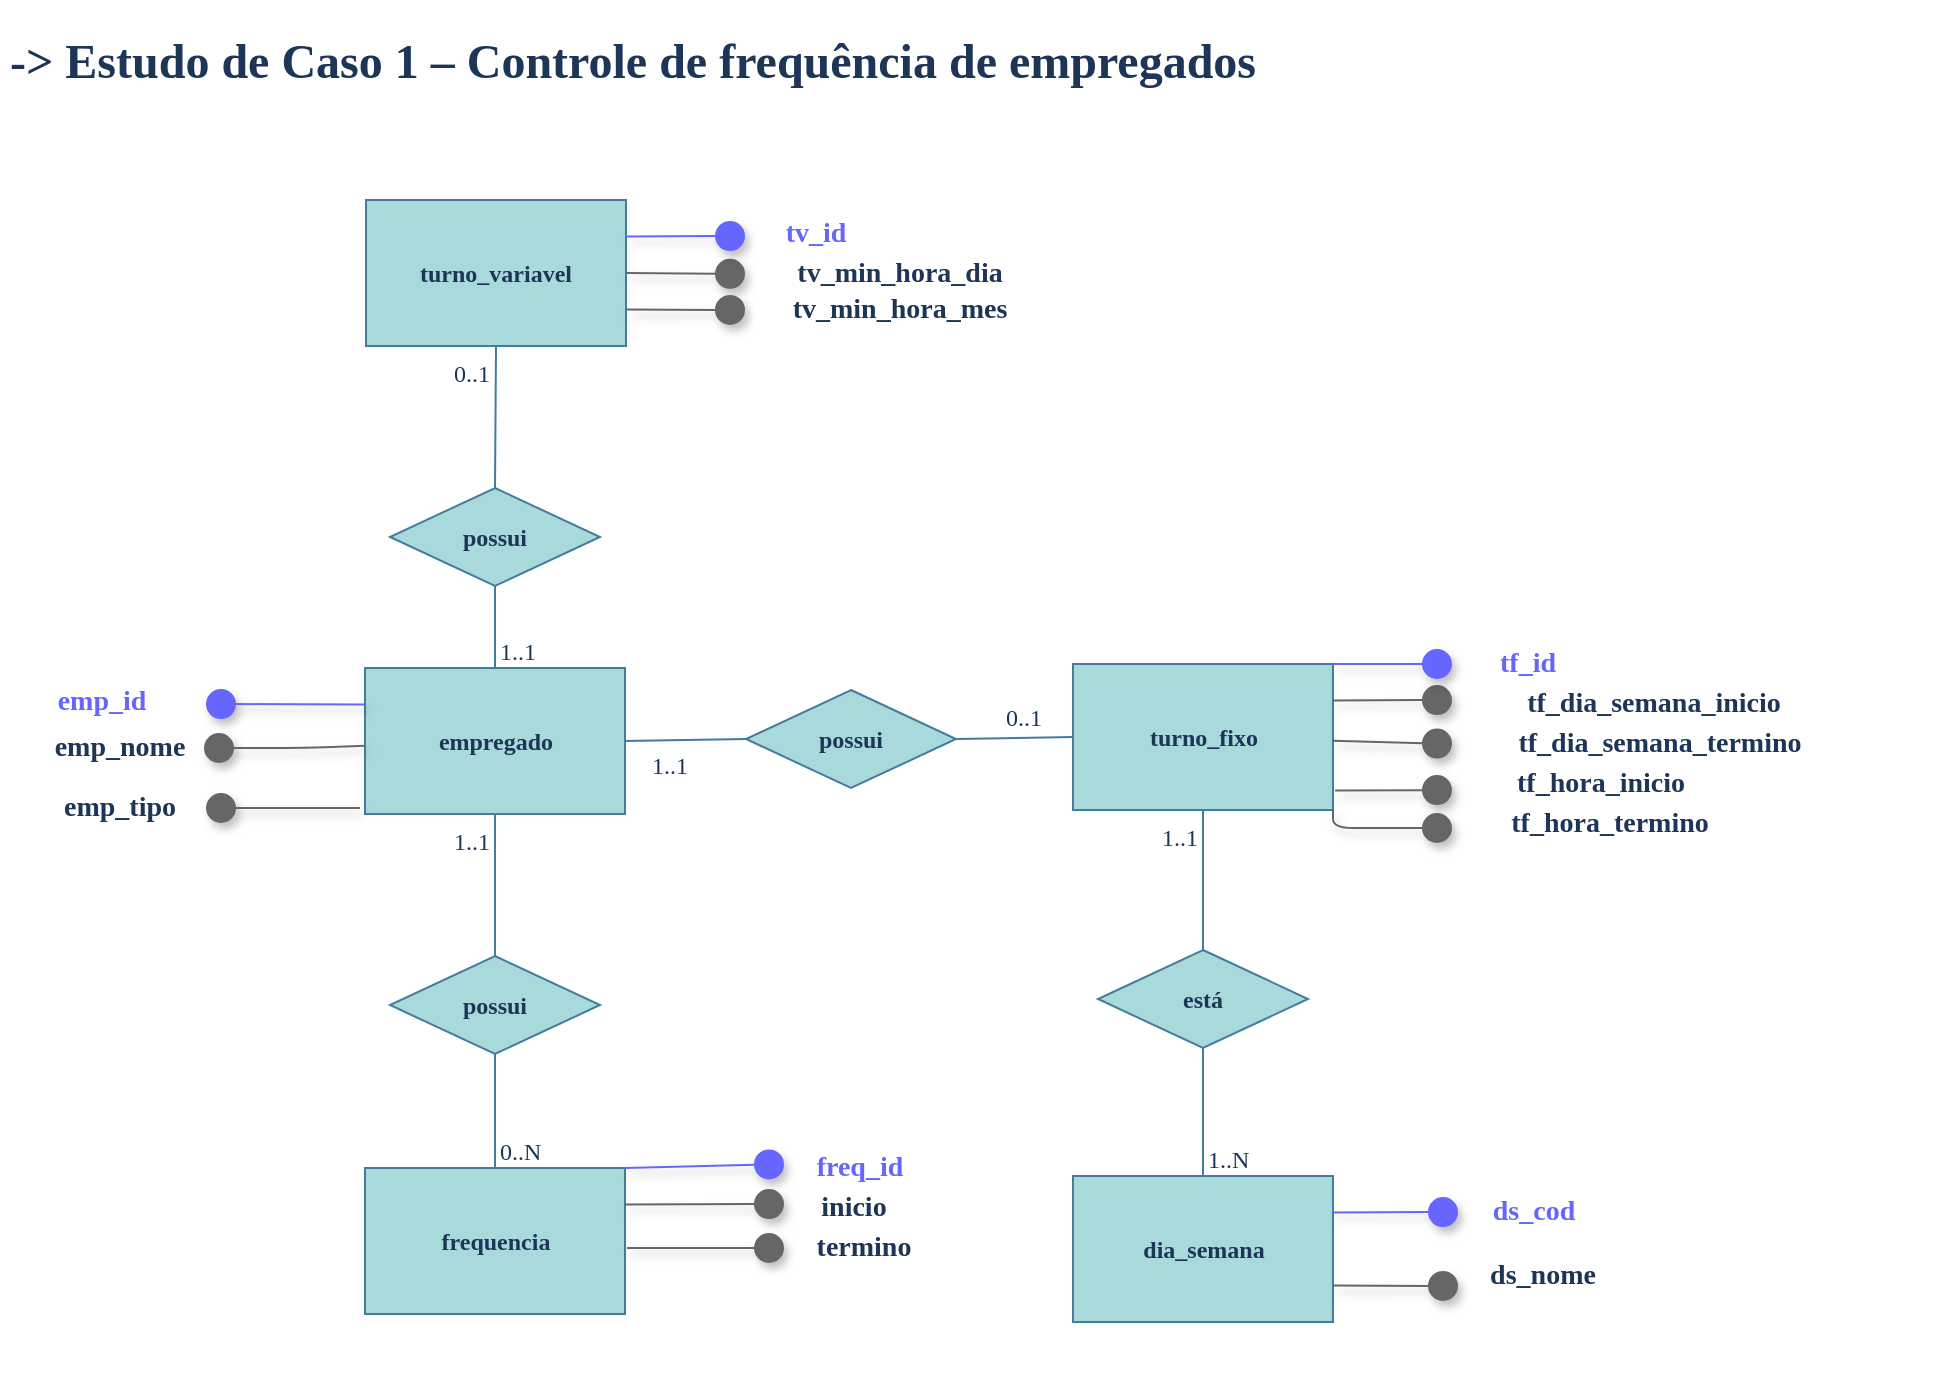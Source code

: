 <mxfile version="15.0.4" type="github">
  <diagram id="SBywb5qAFIm-N2BmSb-t" name="Page-1">
    <mxGraphModel dx="1240" dy="726" grid="1" gridSize="10" guides="1" tooltips="1" connect="1" arrows="1" fold="1" page="1" pageScale="1" pageWidth="1169" pageHeight="827" math="0" shadow="0">
      <root>
        <mxCell id="0" />
        <mxCell id="1" parent="0" />
        <mxCell id="PGYarI9PZY8ki1wjII5C-65" value="&lt;h2&gt;&lt;font style=&quot;font-size: 24px&quot;&gt;-&amp;gt; Estudo de Caso 1 – Controle de frequência de empregados&lt;/font&gt;&lt;/h2&gt;" style="text;html=1;strokeColor=none;fillColor=none;spacing=5;spacingTop=-20;whiteSpace=wrap;overflow=hidden;rounded=0;sketch=0;fontFamily=fira code;fontSource=https%3A%2F%2Ffonts.googleapis.com%2Fcss%3Ffamily%3Dfira%2Bcode;fontSize=14;fontColor=#1D3557;align=left;" parent="1" vertex="1">
          <mxGeometry x="90" y="40" width="970.38" height="100" as="geometry" />
        </mxCell>
        <mxCell id="PGYarI9PZY8ki1wjII5C-11" value="empregado" style="rounded=0;whiteSpace=wrap;html=1;sketch=0;fontColor=#1D3557;strokeColor=#457B9D;fillColor=#A8DADC;fontStyle=1;fontFamily=fira code;fontSource=https%3A%2F%2Ffonts.googleapis.com%2Fcss%3Ffamily%3Dfira%2Bcode;" parent="1" vertex="1">
          <mxGeometry x="272.5" y="364" width="130" height="73" as="geometry" />
        </mxCell>
        <mxCell id="PGYarI9PZY8ki1wjII5C-30" value="" style="group" parent="1" vertex="1" connectable="0">
          <mxGeometry x="272.5" y="604" width="267" height="122" as="geometry" />
        </mxCell>
        <mxCell id="PGYarI9PZY8ki1wjII5C-31" value="&lt;div&gt;frequencia&lt;/div&gt;" style="rounded=0;whiteSpace=wrap;html=1;sketch=0;fontColor=#1D3557;strokeColor=#457B9D;fillColor=#A8DADC;fontStyle=1;fontFamily=fira code;fontSource=https%3A%2F%2Ffonts.googleapis.com%2Fcss%3Ffamily%3Dfira%2Bcode;" parent="PGYarI9PZY8ki1wjII5C-30" vertex="1">
          <mxGeometry y="10" width="130" height="73" as="geometry" />
        </mxCell>
        <mxCell id="PGYarI9PZY8ki1wjII5C-32" value="" style="group" parent="PGYarI9PZY8ki1wjII5C-30" vertex="1" connectable="0">
          <mxGeometry x="207" y="20" width="57" height="20" as="geometry" />
        </mxCell>
        <mxCell id="PGYarI9PZY8ki1wjII5C-33" value="" style="endArrow=circle;html=1;rounded=1;align=center;verticalAlign=top;endFill=1;labelBackgroundColor=none;endSize=6;startArrow=none;startFill=0;fontColor=#1D3557;strokeColor=#666666;fillColor=#f5f5f5;strokeWidth=1;startSize=7;shadow=1;exitX=1;exitY=0.25;exitDx=0;exitDy=0;fontFamily=fira code;fontSource=https%3A%2F%2Ffonts.googleapis.com%2Fcss%3Ffamily%3Dfira%2Bcode;" parent="PGYarI9PZY8ki1wjII5C-32" source="PGYarI9PZY8ki1wjII5C-31" edge="1">
          <mxGeometry relative="1" as="geometry">
            <mxPoint x="-80" y="11" as="sourcePoint" />
            <mxPoint x="3" y="8" as="targetPoint" />
            <Array as="points" />
          </mxGeometry>
        </mxCell>
        <mxCell id="PGYarI9PZY8ki1wjII5C-34" value="&lt;div style=&quot;font-size: 14px&quot;&gt;inicio&lt;/div&gt;" style="text;html=1;strokeColor=none;fillColor=none;align=center;verticalAlign=middle;whiteSpace=wrap;rounded=0;sketch=0;fontColor=#1D3557;fontStyle=1;fontSize=14;fontFamily=fira code;fontSource=https%3A%2F%2Ffonts.googleapis.com%2Fcss%3Ffamily%3Dfira%2Bcode;" parent="PGYarI9PZY8ki1wjII5C-32" vertex="1">
          <mxGeometry x="17" width="40" height="20" as="geometry" />
        </mxCell>
        <mxCell id="PGYarI9PZY8ki1wjII5C-35" value="" style="group" parent="PGYarI9PZY8ki1wjII5C-30" vertex="1" connectable="0">
          <mxGeometry x="200" y="40" width="67" height="20" as="geometry" />
        </mxCell>
        <mxCell id="PGYarI9PZY8ki1wjII5C-36" value="" style="endArrow=circle;html=1;rounded=1;align=center;verticalAlign=top;endFill=1;labelBackgroundColor=none;endSize=6;startArrow=none;startFill=0;fontColor=#1D3557;strokeColor=#666666;fillColor=#f5f5f5;strokeWidth=1;startSize=7;shadow=1;sketch=0;fontFamily=fira code;fontSource=https%3A%2F%2Ffonts.googleapis.com%2Fcss%3Ffamily%3Dfira%2Bcode;" parent="PGYarI9PZY8ki1wjII5C-35" edge="1">
          <mxGeometry relative="1" as="geometry">
            <mxPoint x="-69" y="10" as="sourcePoint" />
            <mxPoint x="10" y="10" as="targetPoint" />
            <Array as="points">
              <mxPoint y="10" />
            </Array>
          </mxGeometry>
        </mxCell>
        <mxCell id="PGYarI9PZY8ki1wjII5C-37" value="termino" style="text;html=1;strokeColor=none;fillColor=none;align=center;verticalAlign=middle;whiteSpace=wrap;rounded=0;sketch=0;fontColor=#1D3557;fontStyle=1;fontSize=14;fontFamily=fira code;fontSource=https%3A%2F%2Ffonts.googleapis.com%2Fcss%3Ffamily%3Dfira%2Bcode;" parent="PGYarI9PZY8ki1wjII5C-35" vertex="1">
          <mxGeometry x="29" width="40" height="20" as="geometry" />
        </mxCell>
        <mxCell id="PGYarI9PZY8ki1wjII5C-45" value="" style="group;fontColor=#6666FF;" parent="PGYarI9PZY8ki1wjII5C-30" vertex="1" connectable="0">
          <mxGeometry x="210" width="57" height="20" as="geometry" />
        </mxCell>
        <mxCell id="PGYarI9PZY8ki1wjII5C-47" value="&lt;div style=&quot;font-size: 14px&quot;&gt;&lt;font color=&quot;#6666FF&quot;&gt;freq_id&lt;/font&gt;&lt;/div&gt;" style="text;html=1;strokeColor=none;fillColor=none;align=center;verticalAlign=middle;whiteSpace=wrap;rounded=0;sketch=0;fontColor=#1D3557;fontStyle=1;fontSize=14;fontFamily=fira code;fontSource=https%3A%2F%2Ffonts.googleapis.com%2Fcss%3Ffamily%3Dfira%2Bcode;" parent="PGYarI9PZY8ki1wjII5C-45" vertex="1">
          <mxGeometry x="17" width="40" height="20" as="geometry" />
        </mxCell>
        <mxCell id="PGYarI9PZY8ki1wjII5C-48" value="&lt;font style=&quot;font-size: 12px&quot;&gt;&lt;b&gt;possui&lt;/b&gt;&lt;/font&gt;" style="rhombus;whiteSpace=wrap;html=1;fillColor=#A8DADC;strokeColor=#457B9D;fontColor=#1D3557;fontFamily=fira code;fontSource=https%3A%2F%2Ffonts.googleapis.com%2Fcss%3Ffamily%3Dfira%2Bcode;" parent="1" vertex="1">
          <mxGeometry x="285" y="508" width="105" height="49" as="geometry" />
        </mxCell>
        <mxCell id="PGYarI9PZY8ki1wjII5C-49" value="" style="endArrow=none;html=1;align=center;verticalAlign=top;endFill=0;labelBackgroundColor=none;strokeColor=#457B9D;fontColor=#1D3557;fontFamily=fira code;fontSource=https%3A%2F%2Ffonts.googleapis.com%2Fcss%3Ffamily%3Dfira%2Bcode;exitX=0.5;exitY=0;exitDx=0;exitDy=0;entryX=0.5;entryY=1;entryDx=0;entryDy=0;" parent="1" source="PGYarI9PZY8ki1wjII5C-48" target="PGYarI9PZY8ki1wjII5C-11" edge="1">
          <mxGeometry relative="1" as="geometry">
            <mxPoint x="382.5" y="493" as="sourcePoint" />
            <mxPoint x="512.5" y="502" as="targetPoint" />
          </mxGeometry>
        </mxCell>
        <mxCell id="PGYarI9PZY8ki1wjII5C-50" value="" style="resizable=0;html=1;align=left;verticalAlign=bottom;labelBackgroundColor=none;fillColor=#A8DADC;strokeColor=#457B9D;fontColor=#1D3557;fontFamily=fira code;fontSource=https%3A%2F%2Ffonts.googleapis.com%2Fcss%3Ffamily%3Dfira%2Bcode;" parent="PGYarI9PZY8ki1wjII5C-49" connectable="0" vertex="1">
          <mxGeometry x="-1" relative="1" as="geometry" />
        </mxCell>
        <mxCell id="PGYarI9PZY8ki1wjII5C-51" value="" style="resizable=0;html=1;align=right;verticalAlign=bottom;labelBackgroundColor=none;fillColor=#A8DADC;strokeColor=#457B9D;fontColor=#1D3557;fontFamily=fira code;fontSource=https%3A%2F%2Ffonts.googleapis.com%2Fcss%3Ffamily%3Dfira%2Bcode;" parent="PGYarI9PZY8ki1wjII5C-49" connectable="0" vertex="1">
          <mxGeometry x="1" relative="1" as="geometry" />
        </mxCell>
        <mxCell id="PGYarI9PZY8ki1wjII5C-52" value="1..1" style="resizable=0;html=1;align=right;verticalAlign=top;labelBackgroundColor=none;fillColor=#A8DADC;strokeColor=#457B9D;fontColor=#1D3557;fontFamily=fira code;fontSource=https%3A%2F%2Ffonts.googleapis.com%2Fcss%3Ffamily%3Dfira%2Bcode;" parent="PGYarI9PZY8ki1wjII5C-49" connectable="0" vertex="1">
          <mxGeometry x="1" relative="1" as="geometry">
            <mxPoint x="-2" as="offset" />
          </mxGeometry>
        </mxCell>
        <mxCell id="PGYarI9PZY8ki1wjII5C-53" value="" style="endArrow=none;html=1;align=center;verticalAlign=top;endFill=0;labelBackgroundColor=none;strokeColor=#457B9D;fontColor=#1D3557;fontFamily=fira code;fontSource=https%3A%2F%2Ffonts.googleapis.com%2Fcss%3Ffamily%3Dfira%2Bcode;entryX=0.5;entryY=1;entryDx=0;entryDy=0;exitX=0.5;exitY=0;exitDx=0;exitDy=0;" parent="1" source="PGYarI9PZY8ki1wjII5C-31" target="PGYarI9PZY8ki1wjII5C-48" edge="1">
          <mxGeometry relative="1" as="geometry">
            <mxPoint x="125" y="594" as="sourcePoint" />
            <mxPoint x="285" y="594" as="targetPoint" />
          </mxGeometry>
        </mxCell>
        <mxCell id="PGYarI9PZY8ki1wjII5C-54" value="&lt;div&gt;0..N&lt;/div&gt;" style="resizable=0;html=1;align=left;verticalAlign=bottom;labelBackgroundColor=none;fillColor=#A8DADC;strokeColor=#457B9D;fontColor=#1D3557;fontFamily=fira code;fontSource=https%3A%2F%2Ffonts.googleapis.com%2Fcss%3Ffamily%3Dfira%2Bcode;" parent="PGYarI9PZY8ki1wjII5C-53" connectable="0" vertex="1">
          <mxGeometry x="-1" relative="1" as="geometry" />
        </mxCell>
        <mxCell id="PGYarI9PZY8ki1wjII5C-55" value="" style="resizable=0;html=1;align=right;verticalAlign=bottom;labelBackgroundColor=none;fillColor=#A8DADC;strokeColor=#457B9D;fontColor=#1D3557;fontFamily=fira code;fontSource=https%3A%2F%2Ffonts.googleapis.com%2Fcss%3Ffamily%3Dfira%2Bcode;" parent="PGYarI9PZY8ki1wjII5C-53" connectable="0" vertex="1">
          <mxGeometry x="1" relative="1" as="geometry" />
        </mxCell>
        <mxCell id="PGYarI9PZY8ki1wjII5C-64" value="" style="endArrow=circle;html=1;rounded=1;align=center;verticalAlign=top;endFill=1;labelBackgroundColor=none;endSize=6;startArrow=none;startFill=0;fontColor=#1D3557;strokeColor=#666666;fillColor=#f5f5f5;strokeWidth=1;startSize=7;shadow=1;fontFamily=fira code;fontSource=https%3A%2F%2Ffonts.googleapis.com%2Fcss%3Ffamily%3Dfira%2Bcode;" parent="1" edge="1">
          <mxGeometry relative="1" as="geometry">
            <mxPoint x="270" y="434" as="sourcePoint" />
            <mxPoint x="192.5" y="434" as="targetPoint" />
            <Array as="points" />
          </mxGeometry>
        </mxCell>
        <mxCell id="PGYarI9PZY8ki1wjII5C-67" value="dia_semana" style="rounded=0;whiteSpace=wrap;html=1;sketch=0;fontColor=#1D3557;strokeColor=#457B9D;fillColor=#A8DADC;fontStyle=1;fontFamily=fira code;fontSource=https%3A%2F%2Ffonts.googleapis.com%2Fcss%3Ffamily%3Dfira%2Bcode;" parent="1" vertex="1">
          <mxGeometry x="626.5" y="618" width="130" height="73" as="geometry" />
        </mxCell>
        <mxCell id="PGYarI9PZY8ki1wjII5C-70" value="" style="group" parent="1" vertex="1" connectable="0">
          <mxGeometry x="632.5" y="399" width="300" height="122" as="geometry" />
        </mxCell>
        <mxCell id="PGYarI9PZY8ki1wjII5C-71" value="&lt;div&gt;turno_fixo&lt;/div&gt;" style="rounded=0;whiteSpace=wrap;html=1;sketch=0;fontColor=#1D3557;strokeColor=#457B9D;fillColor=#A8DADC;fontStyle=1;fontFamily=fira code;fontSource=https%3A%2F%2Ffonts.googleapis.com%2Fcss%3Ffamily%3Dfira%2Bcode;" parent="PGYarI9PZY8ki1wjII5C-70" vertex="1">
          <mxGeometry x="-6" y="-37" width="130" height="73" as="geometry" />
        </mxCell>
        <mxCell id="PGYarI9PZY8ki1wjII5C-72" value="" style="group" parent="PGYarI9PZY8ki1wjII5C-70" vertex="1" connectable="0">
          <mxGeometry x="184" y="-27" width="57" height="20" as="geometry" />
        </mxCell>
        <mxCell id="PGYarI9PZY8ki1wjII5C-73" value="" style="endArrow=circle;html=1;rounded=1;align=center;verticalAlign=top;endFill=1;labelBackgroundColor=none;endSize=6;startArrow=none;startFill=0;fontColor=#1D3557;strokeColor=#666666;fillColor=#f5f5f5;strokeWidth=1;startSize=7;shadow=1;exitX=1;exitY=0.25;exitDx=0;exitDy=0;fontFamily=fira code;fontSource=https%3A%2F%2Ffonts.googleapis.com%2Fcss%3Ffamily%3Dfira%2Bcode;" parent="PGYarI9PZY8ki1wjII5C-72" source="PGYarI9PZY8ki1wjII5C-71" edge="1">
          <mxGeometry relative="1" as="geometry">
            <mxPoint x="-80" y="11" as="sourcePoint" />
            <mxPoint y="8" as="targetPoint" />
            <Array as="points" />
          </mxGeometry>
        </mxCell>
        <mxCell id="PGYarI9PZY8ki1wjII5C-75" value="" style="group" parent="PGYarI9PZY8ki1wjII5C-70" vertex="1" connectable="0">
          <mxGeometry x="172" y="-7" width="67" height="20" as="geometry" />
        </mxCell>
        <mxCell id="PGYarI9PZY8ki1wjII5C-76" value="" style="endArrow=circle;html=1;rounded=1;align=center;verticalAlign=top;endFill=1;labelBackgroundColor=none;endSize=6;startArrow=none;startFill=0;fontColor=#1D3557;strokeColor=#666666;fillColor=#f5f5f5;strokeWidth=1;startSize=7;shadow=1;sketch=0;fontFamily=fira code;fontSource=https%3A%2F%2Ffonts.googleapis.com%2Fcss%3Ffamily%3Dfira%2Bcode;" parent="PGYarI9PZY8ki1wjII5C-75" source="PGYarI9PZY8ki1wjII5C-71" edge="1">
          <mxGeometry relative="1" as="geometry">
            <mxPoint x="-69" y="10" as="sourcePoint" />
            <mxPoint x="12" y="10" as="targetPoint" />
            <Array as="points" />
          </mxGeometry>
        </mxCell>
        <mxCell id="PGYarI9PZY8ki1wjII5C-78" value="" style="group" parent="PGYarI9PZY8ki1wjII5C-70" vertex="1" connectable="0">
          <mxGeometry x="154" y="22" width="120" height="31" as="geometry" />
        </mxCell>
        <mxCell id="PGYarI9PZY8ki1wjII5C-79" value="" style="endArrow=circle;html=1;rounded=1;align=center;verticalAlign=top;endFill=1;labelBackgroundColor=none;endSize=6;startArrow=none;startFill=0;fontColor=#1D3557;strokeColor=#666666;fillColor=#f5f5f5;strokeWidth=1;startSize=7;shadow=1;exitX=1.008;exitY=0.867;exitDx=0;exitDy=0;exitPerimeter=0;fontFamily=fira code;fontSource=https%3A%2F%2Ffonts.googleapis.com%2Fcss%3Ffamily%3Dfira%2Bcode;" parent="PGYarI9PZY8ki1wjII5C-78" source="PGYarI9PZY8ki1wjII5C-71" edge="1">
          <mxGeometry relative="1" as="geometry">
            <mxPoint x="-35.876" y="5.02" as="sourcePoint" />
            <mxPoint x="30" y="4" as="targetPoint" />
            <Array as="points" />
          </mxGeometry>
        </mxCell>
        <mxCell id="PGYarI9PZY8ki1wjII5C-80" value="tf_hora_inicio" style="text;html=1;strokeColor=none;fillColor=none;align=center;verticalAlign=middle;whiteSpace=wrap;rounded=0;sketch=0;fontColor=#1D3557;fontStyle=1;fontSize=14;fontFamily=fira code;fontSource=https%3A%2F%2Ffonts.googleapis.com%2Fcss%3Ffamily%3Dfira%2Bcode;" parent="PGYarI9PZY8ki1wjII5C-78" vertex="1">
          <mxGeometry x="88" y="-9" width="31" height="20" as="geometry" />
        </mxCell>
        <mxCell id="PGYarI9PZY8ki1wjII5C-84" value="tf_hora_termino" style="text;html=1;strokeColor=none;fillColor=none;align=center;verticalAlign=middle;whiteSpace=wrap;rounded=0;sketch=0;fontColor=#1D3557;fontStyle=1;fontSize=14;fontFamily=fira code;fontSource=https%3A%2F%2Ffonts.googleapis.com%2Fcss%3Ffamily%3Dfira%2Bcode;" parent="PGYarI9PZY8ki1wjII5C-78" vertex="1">
          <mxGeometry x="88" y="11" width="40" height="20" as="geometry" />
        </mxCell>
        <mxCell id="PGYarI9PZY8ki1wjII5C-81" value="" style="group" parent="PGYarI9PZY8ki1wjII5C-70" vertex="1" connectable="0">
          <mxGeometry x="140" y="92" width="127" height="30" as="geometry" />
        </mxCell>
        <mxCell id="PGYarI9PZY8ki1wjII5C-82" value="" style="endArrow=circle;html=1;rounded=1;align=center;verticalAlign=top;endFill=1;labelBackgroundColor=none;endSize=6;startArrow=none;startFill=0;fontColor=#1D3557;strokeColor=#666666;fillColor=#f5f5f5;strokeWidth=1;startSize=7;shadow=1;exitX=1;exitY=1;exitDx=0;exitDy=0;fontFamily=fira code;fontSource=https%3A%2F%2Ffonts.googleapis.com%2Fcss%3Ffamily%3Dfira%2Bcode;" parent="PGYarI9PZY8ki1wjII5C-81" source="PGYarI9PZY8ki1wjII5C-71" edge="1">
          <mxGeometry relative="1" as="geometry">
            <mxPoint x="-76" y="-42.5" as="sourcePoint" />
            <mxPoint x="44" y="-47" as="targetPoint" />
            <Array as="points">
              <mxPoint x="-16" y="-47" />
            </Array>
          </mxGeometry>
        </mxCell>
        <mxCell id="PGYarI9PZY8ki1wjII5C-85" value="" style="group" parent="PGYarI9PZY8ki1wjII5C-70" vertex="1" connectable="0">
          <mxGeometry x="184" y="-47" width="57" height="20" as="geometry" />
        </mxCell>
        <mxCell id="PGYarI9PZY8ki1wjII5C-86" value="" style="endArrow=circle;html=1;rounded=1;align=center;verticalAlign=top;endFill=1;labelBackgroundColor=none;endSize=6;startArrow=none;startFill=0;fontColor=#1D3557;fillColor=#f5f5f5;strokeWidth=1;startSize=7;shadow=1;exitX=1;exitY=0;exitDx=0;exitDy=0;fontFamily=fira code;fontSource=https%3A%2F%2Ffonts.googleapis.com%2Fcss%3Ffamily%3Dfira%2Bcode;strokeColor=#6666FF;" parent="PGYarI9PZY8ki1wjII5C-85" source="PGYarI9PZY8ki1wjII5C-71" edge="1">
          <mxGeometry relative="1" as="geometry">
            <mxPoint x="-110" y="113" as="sourcePoint" />
            <mxPoint y="10" as="targetPoint" />
            <Array as="points" />
          </mxGeometry>
        </mxCell>
        <mxCell id="PGYarI9PZY8ki1wjII5C-87" value="&lt;div&gt;&lt;font color=&quot;#6666FF&quot;&gt;tf_id&lt;/font&gt;&lt;/div&gt;" style="text;html=1;strokeColor=none;fillColor=none;align=center;verticalAlign=middle;whiteSpace=wrap;rounded=0;sketch=0;fontColor=#1D3557;fontStyle=1;fontSize=14;fontFamily=fira code;fontSource=https%3A%2F%2Ffonts.googleapis.com%2Fcss%3Ffamily%3Dfira%2Bcode;" parent="PGYarI9PZY8ki1wjII5C-85" vertex="1">
          <mxGeometry x="17" width="40" height="20" as="geometry" />
        </mxCell>
        <mxCell id="PGYarI9PZY8ki1wjII5C-74" value="tf_dia_semana_inicio" style="text;html=1;strokeColor=none;fillColor=none;align=center;verticalAlign=middle;whiteSpace=wrap;rounded=0;sketch=0;fontColor=#1D3557;fontStyle=1;fontSize=14;fontFamily=fira code;fontSource=https%3A%2F%2Ffonts.googleapis.com%2Fcss%3Ffamily%3Dfira%2Bcode;" parent="1" vertex="1">
          <mxGeometry x="896.5" y="372" width="40" height="20" as="geometry" />
        </mxCell>
        <mxCell id="PGYarI9PZY8ki1wjII5C-77" value="&lt;div style=&quot;font-size: 14px&quot;&gt;tf_dia_semana_termino&lt;/div&gt;" style="text;html=1;strokeColor=none;fillColor=none;align=center;verticalAlign=middle;whiteSpace=wrap;rounded=0;sketch=0;fontColor=#1D3557;fontStyle=1;fontSize=14;fontFamily=fira code;fontSource=https%3A%2F%2Ffonts.googleapis.com%2Fcss%3Ffamily%3Dfira%2Bcode;" parent="1" vertex="1">
          <mxGeometry x="899.5" y="392" width="40" height="20" as="geometry" />
        </mxCell>
        <mxCell id="PGYarI9PZY8ki1wjII5C-95" value="" style="group" parent="1" vertex="1" connectable="0">
          <mxGeometry x="273" y="110" width="307" height="122" as="geometry" />
        </mxCell>
        <mxCell id="PGYarI9PZY8ki1wjII5C-96" value="turno_variavel" style="rounded=0;whiteSpace=wrap;html=1;sketch=0;fontColor=#1D3557;strokeColor=#457B9D;fillColor=#A8DADC;fontStyle=1;fontFamily=fira code;fontSource=https%3A%2F%2Ffonts.googleapis.com%2Fcss%3Ffamily%3Dfira%2Bcode;" parent="PGYarI9PZY8ki1wjII5C-95" vertex="1">
          <mxGeometry y="20" width="130" height="73" as="geometry" />
        </mxCell>
        <mxCell id="PGYarI9PZY8ki1wjII5C-97" value="" style="group;fontColor=#6666FF;" parent="PGYarI9PZY8ki1wjII5C-95" vertex="1" connectable="0">
          <mxGeometry x="190" y="30" width="57" height="20" as="geometry" />
        </mxCell>
        <mxCell id="PGYarI9PZY8ki1wjII5C-98" value="" style="endArrow=circle;html=1;rounded=1;align=center;verticalAlign=top;endFill=1;labelBackgroundColor=none;endSize=6;startArrow=none;startFill=0;fontColor=#1D3557;strokeColor=#666666;fillColor=#f5f5f5;strokeWidth=1;startSize=7;shadow=1;exitX=1;exitY=0.5;exitDx=0;exitDy=0;fontFamily=fira code;fontSource=https%3A%2F%2Ffonts.googleapis.com%2Fcss%3Ffamily%3Dfira%2Bcode;" parent="PGYarI9PZY8ki1wjII5C-97" source="PGYarI9PZY8ki1wjII5C-96" edge="1">
          <mxGeometry relative="1" as="geometry">
            <mxPoint x="-80" y="11" as="sourcePoint" />
            <mxPoint y="27" as="targetPoint" />
            <Array as="points" />
          </mxGeometry>
        </mxCell>
        <mxCell id="PGYarI9PZY8ki1wjII5C-109" value="&lt;div&gt;tv_id&lt;/div&gt;" style="text;html=1;strokeColor=none;fillColor=none;align=center;verticalAlign=middle;whiteSpace=wrap;rounded=0;sketch=0;fontStyle=1;fontSize=14;fontFamily=fira code;fontSource=https%3A%2F%2Ffonts.googleapis.com%2Fcss%3Ffamily%3Dfira%2Bcode;fontColor=#6666FF;" parent="PGYarI9PZY8ki1wjII5C-97" vertex="1">
          <mxGeometry x="15" y="-3.5" width="40" height="20" as="geometry" />
        </mxCell>
        <mxCell id="PGYarI9PZY8ki1wjII5C-99" value="" style="group" parent="PGYarI9PZY8ki1wjII5C-95" vertex="1" connectable="0">
          <mxGeometry x="178" y="50" width="67" height="20" as="geometry" />
        </mxCell>
        <mxCell id="PGYarI9PZY8ki1wjII5C-100" value="" style="endArrow=circle;html=1;rounded=1;align=center;verticalAlign=top;endFill=1;labelBackgroundColor=none;endSize=6;startArrow=none;startFill=0;fontColor=#1D3557;strokeColor=#666666;fillColor=#f5f5f5;strokeWidth=1;startSize=7;shadow=1;sketch=0;fontFamily=fira code;fontSource=https%3A%2F%2Ffonts.googleapis.com%2Fcss%3Ffamily%3Dfira%2Bcode;exitX=1;exitY=0.75;exitDx=0;exitDy=0;" parent="PGYarI9PZY8ki1wjII5C-99" source="PGYarI9PZY8ki1wjII5C-96" edge="1">
          <mxGeometry relative="1" as="geometry">
            <mxPoint x="-69" y="10" as="sourcePoint" />
            <mxPoint x="12" y="25" as="targetPoint" />
            <Array as="points" />
          </mxGeometry>
        </mxCell>
        <mxCell id="PGYarI9PZY8ki1wjII5C-107" value="" style="group" parent="PGYarI9PZY8ki1wjII5C-95" vertex="1" connectable="0">
          <mxGeometry x="188" y="10" width="57" height="20" as="geometry" />
        </mxCell>
        <mxCell id="PGYarI9PZY8ki1wjII5C-108" value="" style="endArrow=circle;html=1;rounded=1;align=center;verticalAlign=top;endFill=1;labelBackgroundColor=none;endSize=6;startArrow=none;startFill=0;fontColor=#1D3557;fillColor=#f5f5f5;strokeWidth=1;startSize=7;shadow=1;exitX=1;exitY=0.25;exitDx=0;exitDy=0;fontFamily=fira code;fontSource=https%3A%2F%2Ffonts.googleapis.com%2Fcss%3Ffamily%3Dfira%2Bcode;strokeColor=#6666FF;" parent="PGYarI9PZY8ki1wjII5C-107" source="PGYarI9PZY8ki1wjII5C-96" edge="1">
          <mxGeometry relative="1" as="geometry">
            <mxPoint x="-110" y="113" as="sourcePoint" />
            <mxPoint x="2" y="28" as="targetPoint" />
            <Array as="points" />
          </mxGeometry>
        </mxCell>
        <mxCell id="PGYarI9PZY8ki1wjII5C-110" value="tv_min_hora_dia" style="text;html=1;strokeColor=none;fillColor=none;align=center;verticalAlign=middle;whiteSpace=wrap;rounded=0;sketch=0;fontColor=#1D3557;fontStyle=1;fontSize=14;fontFamily=fira code;fontSource=https%3A%2F%2Ffonts.googleapis.com%2Fcss%3Ffamily%3Dfira%2Bcode;" parent="PGYarI9PZY8ki1wjII5C-95" vertex="1">
          <mxGeometry x="247" y="46.5" width="40" height="20" as="geometry" />
        </mxCell>
        <mxCell id="PGYarI9PZY8ki1wjII5C-111" value="&lt;div style=&quot;font-size: 14px&quot;&gt;tv_min_hora_mes&lt;/div&gt;" style="text;html=1;strokeColor=none;fillColor=none;align=center;verticalAlign=middle;whiteSpace=wrap;rounded=0;sketch=0;fontColor=#1D3557;fontStyle=1;fontSize=14;fontFamily=fira code;fontSource=https%3A%2F%2Ffonts.googleapis.com%2Fcss%3Ffamily%3Dfira%2Bcode;" parent="1" vertex="1">
          <mxGeometry x="520" y="175" width="40" height="20" as="geometry" />
        </mxCell>
        <mxCell id="PGYarI9PZY8ki1wjII5C-115" value="ds_cod" style="text;html=1;strokeColor=none;fillColor=none;align=center;verticalAlign=middle;whiteSpace=wrap;rounded=0;sketch=0;fontStyle=1;fontSize=14;fontFamily=fira code;fontSource=https%3A%2F%2Ffonts.googleapis.com%2Fcss%3Ffamily%3Dfira%2Bcode;fontColor=#6666FF;" parent="1" vertex="1">
          <mxGeometry x="838.624" y="626" width="35.876" height="20" as="geometry" />
        </mxCell>
        <mxCell id="PGYarI9PZY8ki1wjII5C-120" value="" style="endArrow=circle;html=1;rounded=1;align=center;verticalAlign=top;endFill=1;labelBackgroundColor=none;endSize=6;startArrow=none;startFill=0;fontColor=#1D3557;fillColor=#f5f5f5;strokeWidth=1;startSize=7;shadow=1;exitX=1;exitY=0.25;exitDx=0;exitDy=0;fontFamily=fira code;fontSource=https%3A%2F%2Ffonts.googleapis.com%2Fcss%3Ffamily%3Dfira%2Bcode;strokeColor=#6666FF;" parent="1" source="PGYarI9PZY8ki1wjII5C-67" edge="1">
          <mxGeometry relative="1" as="geometry">
            <mxPoint x="769.5" y="448" as="sourcePoint" />
            <mxPoint x="819.5" y="636" as="targetPoint" />
            <Array as="points" />
          </mxGeometry>
        </mxCell>
        <mxCell id="PGYarI9PZY8ki1wjII5C-122" value="" style="group" parent="1" vertex="1" connectable="0">
          <mxGeometry x="816.5" y="691" width="120" height="31" as="geometry" />
        </mxCell>
        <mxCell id="PGYarI9PZY8ki1wjII5C-123" value="" style="endArrow=circle;html=1;rounded=1;align=center;verticalAlign=top;endFill=1;labelBackgroundColor=none;endSize=6;startArrow=none;startFill=0;fontColor=#1D3557;strokeColor=#666666;fillColor=#f5f5f5;strokeWidth=1;startSize=7;shadow=1;exitX=1;exitY=0.75;exitDx=0;exitDy=0;fontFamily=fira code;fontSource=https%3A%2F%2Ffonts.googleapis.com%2Fcss%3Ffamily%3Dfira%2Bcode;" parent="PGYarI9PZY8ki1wjII5C-122" source="PGYarI9PZY8ki1wjII5C-67" edge="1">
          <mxGeometry relative="1" as="geometry">
            <mxPoint x="-35.876" y="5.02" as="sourcePoint" />
            <mxPoint x="3" y="-18" as="targetPoint" />
            <Array as="points" />
          </mxGeometry>
        </mxCell>
        <mxCell id="PGYarI9PZY8ki1wjII5C-124" value="ds_nome" style="text;html=1;strokeColor=none;fillColor=none;align=center;verticalAlign=middle;whiteSpace=wrap;rounded=0;sketch=0;fontColor=#1D3557;fontStyle=1;fontSize=14;fontFamily=fira code;fontSource=https%3A%2F%2Ffonts.googleapis.com%2Fcss%3Ffamily%3Dfira%2Bcode;" parent="1" vertex="1">
          <mxGeometry x="845.5" y="658" width="31" height="20" as="geometry" />
        </mxCell>
        <mxCell id="PGYarI9PZY8ki1wjII5C-61" value="&lt;div style=&quot;font-size: 14px&quot;&gt;emp_id&lt;/div&gt;" style="text;html=1;strokeColor=none;fillColor=none;align=center;verticalAlign=middle;whiteSpace=wrap;rounded=0;sketch=0;fontStyle=1;fontSize=14;fontFamily=fira code;fontSource=https%3A%2F%2Ffonts.googleapis.com%2Fcss%3Ffamily%3Dfira%2Bcode;fontColor=#6666FF;" parent="1" vertex="1">
          <mxGeometry x="122.504" y="370.5" width="35.876" height="20" as="geometry" />
        </mxCell>
        <mxCell id="PGYarI9PZY8ki1wjII5C-26" value="" style="group" parent="1" vertex="1" connectable="0">
          <mxGeometry x="131.504" y="390.5" width="199.996" height="20" as="geometry" />
        </mxCell>
        <mxCell id="PGYarI9PZY8ki1wjII5C-27" value="" style="endArrow=circle;html=1;rounded=1;align=center;verticalAlign=top;endFill=1;labelBackgroundColor=none;endSize=6;startArrow=none;startFill=0;fontColor=#1D3557;strokeColor=#666666;fillColor=#f5f5f5;strokeWidth=1;startSize=7;shadow=1;fontFamily=fira code;fontSource=https%3A%2F%2Ffonts.googleapis.com%2Fcss%3Ffamily%3Dfira%2Bcode;" parent="PGYarI9PZY8ki1wjII5C-26" source="PGYarI9PZY8ki1wjII5C-11" edge="1">
          <mxGeometry relative="1" as="geometry">
            <mxPoint x="199.996" y="9.5" as="sourcePoint" />
            <mxPoint x="59.996" y="13.5" as="targetPoint" />
            <Array as="points">
              <mxPoint x="110.996" y="13.5" />
            </Array>
          </mxGeometry>
        </mxCell>
        <mxCell id="PGYarI9PZY8ki1wjII5C-63" value="emp_tipo" style="text;html=1;strokeColor=none;fillColor=none;align=center;verticalAlign=middle;whiteSpace=wrap;rounded=0;sketch=0;fontColor=#1D3557;fontStyle=1;fontSize=14;fontFamily=fira code;fontSource=https%3A%2F%2Ffonts.googleapis.com%2Fcss%3Ffamily%3Dfira%2Bcode;" parent="1" vertex="1">
          <mxGeometry x="131.504" y="424" width="35.876" height="20" as="geometry" />
        </mxCell>
        <mxCell id="PGYarI9PZY8ki1wjII5C-135" value="" style="endArrow=circle;html=1;rounded=1;align=center;verticalAlign=top;endFill=1;labelBackgroundColor=none;endSize=6;startArrow=none;startFill=0;fontColor=#1D3557;fillColor=#f5f5f5;strokeWidth=1;startSize=7;shadow=1;exitX=1;exitY=0;exitDx=0;exitDy=0;fontFamily=fira code;fontSource=https%3A%2F%2Ffonts.googleapis.com%2Fcss%3Ffamily%3Dfira%2Bcode;strokeColor=#6666FF;" parent="1" source="PGYarI9PZY8ki1wjII5C-31" edge="1">
          <mxGeometry relative="1" as="geometry">
            <mxPoint x="792.5" y="612.25" as="sourcePoint" />
            <mxPoint x="482.5" y="612" as="targetPoint" />
            <Array as="points" />
          </mxGeometry>
        </mxCell>
        <mxCell id="PGYarI9PZY8ki1wjII5C-136" value="" style="endArrow=circle;html=1;rounded=1;align=center;verticalAlign=top;endFill=1;labelBackgroundColor=none;endSize=6;startArrow=none;startFill=0;fontColor=#1D3557;fillColor=#f5f5f5;strokeWidth=1;startSize=7;shadow=1;fontFamily=fira code;fontSource=https%3A%2F%2Ffonts.googleapis.com%2Fcss%3Ffamily%3Dfira%2Bcode;strokeColor=#6666FF;exitX=0;exitY=0.25;exitDx=0;exitDy=0;" parent="1" source="PGYarI9PZY8ki1wjII5C-11" edge="1">
          <mxGeometry relative="1" as="geometry">
            <mxPoint x="282.5" y="374" as="sourcePoint" />
            <mxPoint x="192.5" y="382" as="targetPoint" />
            <Array as="points" />
          </mxGeometry>
        </mxCell>
        <mxCell id="PGYarI9PZY8ki1wjII5C-28" value="emp_nome" style="text;html=1;strokeColor=none;fillColor=none;align=center;verticalAlign=middle;whiteSpace=wrap;rounded=0;sketch=0;fontColor=#1D3557;fontStyle=1;fontSize=14;fontFamily=fira code;fontSource=https%3A%2F%2Ffonts.googleapis.com%2Fcss%3Ffamily%3Dfira%2Bcode;" parent="1" vertex="1">
          <mxGeometry x="131.504" y="394" width="35.876" height="20" as="geometry" />
        </mxCell>
        <mxCell id="PGYarI9PZY8ki1wjII5C-140" value="&lt;font style=&quot;font-size: 12px&quot;&gt;&lt;b&gt;possui&lt;/b&gt;&lt;/font&gt;" style="rhombus;whiteSpace=wrap;html=1;fillColor=#A8DADC;strokeColor=#457B9D;fontColor=#1D3557;fontFamily=fira code;fontSource=https%3A%2F%2Ffonts.googleapis.com%2Fcss%3Ffamily%3Dfira%2Bcode;" parent="1" vertex="1">
          <mxGeometry x="285" y="274" width="105" height="49" as="geometry" />
        </mxCell>
        <mxCell id="PGYarI9PZY8ki1wjII5C-141" value="" style="endArrow=none;html=1;align=center;verticalAlign=top;endFill=0;labelBackgroundColor=none;strokeColor=#457B9D;fontColor=#1D3557;fontFamily=fira code;fontSource=https%3A%2F%2Ffonts.googleapis.com%2Fcss%3Ffamily%3Dfira%2Bcode;exitX=0.5;exitY=0;exitDx=0;exitDy=0;entryX=0.5;entryY=1;entryDx=0;entryDy=0;" parent="1" source="PGYarI9PZY8ki1wjII5C-140" target="PGYarI9PZY8ki1wjII5C-96" edge="1">
          <mxGeometry relative="1" as="geometry">
            <mxPoint x="532.5" y="259" as="sourcePoint" />
            <mxPoint x="487.5" y="203.0" as="targetPoint" />
          </mxGeometry>
        </mxCell>
        <mxCell id="PGYarI9PZY8ki1wjII5C-142" value="" style="resizable=0;html=1;align=left;verticalAlign=bottom;labelBackgroundColor=none;fillColor=#A8DADC;strokeColor=#457B9D;fontColor=#1D3557;fontFamily=fira code;fontSource=https%3A%2F%2Ffonts.googleapis.com%2Fcss%3Ffamily%3Dfira%2Bcode;" parent="PGYarI9PZY8ki1wjII5C-141" connectable="0" vertex="1">
          <mxGeometry x="-1" relative="1" as="geometry" />
        </mxCell>
        <mxCell id="PGYarI9PZY8ki1wjII5C-143" value="" style="resizable=0;html=1;align=right;verticalAlign=bottom;labelBackgroundColor=none;fillColor=#A8DADC;strokeColor=#457B9D;fontColor=#1D3557;fontFamily=fira code;fontSource=https%3A%2F%2Ffonts.googleapis.com%2Fcss%3Ffamily%3Dfira%2Bcode;" parent="PGYarI9PZY8ki1wjII5C-141" connectable="0" vertex="1">
          <mxGeometry x="1" relative="1" as="geometry" />
        </mxCell>
        <mxCell id="PGYarI9PZY8ki1wjII5C-144" value="0..1" style="resizable=0;html=1;align=right;verticalAlign=top;labelBackgroundColor=none;fillColor=#A8DADC;strokeColor=#457B9D;fontColor=#1D3557;fontFamily=fira code;fontSource=https%3A%2F%2Ffonts.googleapis.com%2Fcss%3Ffamily%3Dfira%2Bcode;" parent="PGYarI9PZY8ki1wjII5C-141" connectable="0" vertex="1">
          <mxGeometry x="1" relative="1" as="geometry">
            <mxPoint x="-2" as="offset" />
          </mxGeometry>
        </mxCell>
        <mxCell id="PGYarI9PZY8ki1wjII5C-145" value="" style="endArrow=none;html=1;align=center;verticalAlign=top;endFill=0;labelBackgroundColor=none;strokeColor=#457B9D;fontColor=#1D3557;fontFamily=fira code;fontSource=https%3A%2F%2Ffonts.googleapis.com%2Fcss%3Ffamily%3Dfira%2Bcode;entryX=0.5;entryY=1;entryDx=0;entryDy=0;exitX=0.5;exitY=0;exitDx=0;exitDy=0;" parent="1" source="PGYarI9PZY8ki1wjII5C-11" target="PGYarI9PZY8ki1wjII5C-140" edge="1">
          <mxGeometry relative="1" as="geometry">
            <mxPoint x="487.0" y="414" as="sourcePoint" />
            <mxPoint x="434.5" y="394" as="targetPoint" />
          </mxGeometry>
        </mxCell>
        <mxCell id="PGYarI9PZY8ki1wjII5C-146" value="&lt;div&gt;1..1&lt;/div&gt;" style="resizable=0;html=1;align=left;verticalAlign=bottom;labelBackgroundColor=none;fillColor=#A8DADC;strokeColor=#457B9D;fontColor=#1D3557;fontFamily=fira code;fontSource=https%3A%2F%2Ffonts.googleapis.com%2Fcss%3Ffamily%3Dfira%2Bcode;" parent="PGYarI9PZY8ki1wjII5C-145" connectable="0" vertex="1">
          <mxGeometry x="-1" relative="1" as="geometry" />
        </mxCell>
        <mxCell id="PGYarI9PZY8ki1wjII5C-147" value="" style="resizable=0;html=1;align=right;verticalAlign=bottom;labelBackgroundColor=none;fillColor=#A8DADC;strokeColor=#457B9D;fontColor=#1D3557;fontFamily=fira code;fontSource=https%3A%2F%2Ffonts.googleapis.com%2Fcss%3Ffamily%3Dfira%2Bcode;" parent="PGYarI9PZY8ki1wjII5C-145" connectable="0" vertex="1">
          <mxGeometry x="1" relative="1" as="geometry" />
        </mxCell>
        <mxCell id="PGYarI9PZY8ki1wjII5C-148" value="&lt;font style=&quot;font-size: 12px&quot;&gt;&lt;b&gt;está&lt;/b&gt;&lt;/font&gt;" style="rhombus;whiteSpace=wrap;html=1;fillColor=#A8DADC;strokeColor=#457B9D;fontColor=#1D3557;fontFamily=fira code;fontSource=https%3A%2F%2Ffonts.googleapis.com%2Fcss%3Ffamily%3Dfira%2Bcode;" parent="1" vertex="1">
          <mxGeometry x="639" y="505" width="105" height="49" as="geometry" />
        </mxCell>
        <mxCell id="PGYarI9PZY8ki1wjII5C-149" value="" style="endArrow=none;html=1;align=center;verticalAlign=top;endFill=0;labelBackgroundColor=none;strokeColor=#457B9D;fontColor=#1D3557;fontFamily=fira code;fontSource=https%3A%2F%2Ffonts.googleapis.com%2Fcss%3Ffamily%3Dfira%2Bcode;exitX=0.5;exitY=0;exitDx=0;exitDy=0;entryX=0.5;entryY=1;entryDx=0;entryDy=0;" parent="1" source="PGYarI9PZY8ki1wjII5C-148" target="PGYarI9PZY8ki1wjII5C-71" edge="1">
          <mxGeometry relative="1" as="geometry">
            <mxPoint x="739.5" y="505" as="sourcePoint" />
            <mxPoint x="694.5" y="449.0" as="targetPoint" />
          </mxGeometry>
        </mxCell>
        <mxCell id="PGYarI9PZY8ki1wjII5C-150" value="" style="resizable=0;html=1;align=left;verticalAlign=bottom;labelBackgroundColor=none;fillColor=#A8DADC;strokeColor=#457B9D;fontColor=#1D3557;fontFamily=fira code;fontSource=https%3A%2F%2Ffonts.googleapis.com%2Fcss%3Ffamily%3Dfira%2Bcode;" parent="PGYarI9PZY8ki1wjII5C-149" connectable="0" vertex="1">
          <mxGeometry x="-1" relative="1" as="geometry" />
        </mxCell>
        <mxCell id="PGYarI9PZY8ki1wjII5C-151" value="" style="resizable=0;html=1;align=right;verticalAlign=bottom;labelBackgroundColor=none;fillColor=#A8DADC;strokeColor=#457B9D;fontColor=#1D3557;fontFamily=fira code;fontSource=https%3A%2F%2Ffonts.googleapis.com%2Fcss%3Ffamily%3Dfira%2Bcode;" parent="PGYarI9PZY8ki1wjII5C-149" connectable="0" vertex="1">
          <mxGeometry x="1" relative="1" as="geometry" />
        </mxCell>
        <mxCell id="PGYarI9PZY8ki1wjII5C-152" value="1..1" style="resizable=0;html=1;align=right;verticalAlign=top;labelBackgroundColor=none;fillColor=#A8DADC;strokeColor=#457B9D;fontColor=#1D3557;fontFamily=fira code;fontSource=https%3A%2F%2Ffonts.googleapis.com%2Fcss%3Ffamily%3Dfira%2Bcode;" parent="PGYarI9PZY8ki1wjII5C-149" connectable="0" vertex="1">
          <mxGeometry x="1" relative="1" as="geometry">
            <mxPoint x="-2" as="offset" />
          </mxGeometry>
        </mxCell>
        <mxCell id="PGYarI9PZY8ki1wjII5C-153" value="" style="endArrow=none;html=1;align=center;verticalAlign=top;endFill=0;labelBackgroundColor=none;strokeColor=#457B9D;fontColor=#1D3557;fontFamily=fira code;fontSource=https%3A%2F%2Ffonts.googleapis.com%2Fcss%3Ffamily%3Dfira%2Bcode;entryX=0.5;entryY=1;entryDx=0;entryDy=0;exitX=0.5;exitY=0;exitDx=0;exitDy=0;" parent="1" source="PGYarI9PZY8ki1wjII5C-67" target="PGYarI9PZY8ki1wjII5C-148" edge="1">
          <mxGeometry relative="1" as="geometry">
            <mxPoint x="694.5" y="626" as="sourcePoint" />
            <mxPoint x="642" y="606" as="targetPoint" />
          </mxGeometry>
        </mxCell>
        <mxCell id="PGYarI9PZY8ki1wjII5C-154" value="&lt;div&gt;1..N&lt;/div&gt;" style="resizable=0;html=1;align=left;verticalAlign=bottom;labelBackgroundColor=none;fillColor=#A8DADC;strokeColor=#457B9D;fontColor=#1D3557;fontFamily=fira code;fontSource=https%3A%2F%2Ffonts.googleapis.com%2Fcss%3Ffamily%3Dfira%2Bcode;" parent="PGYarI9PZY8ki1wjII5C-153" connectable="0" vertex="1">
          <mxGeometry x="-1" relative="1" as="geometry" />
        </mxCell>
        <mxCell id="PGYarI9PZY8ki1wjII5C-155" value="" style="resizable=0;html=1;align=right;verticalAlign=bottom;labelBackgroundColor=none;fillColor=#A8DADC;strokeColor=#457B9D;fontColor=#1D3557;fontFamily=fira code;fontSource=https%3A%2F%2Ffonts.googleapis.com%2Fcss%3Ffamily%3Dfira%2Bcode;" parent="PGYarI9PZY8ki1wjII5C-153" connectable="0" vertex="1">
          <mxGeometry x="1" relative="1" as="geometry" />
        </mxCell>
        <mxCell id="PGYarI9PZY8ki1wjII5C-156" value="&lt;font style=&quot;font-size: 12px&quot;&gt;&lt;b&gt;possui&lt;/b&gt;&lt;/font&gt;" style="rhombus;whiteSpace=wrap;html=1;fillColor=#A8DADC;strokeColor=#457B9D;fontColor=#1D3557;fontFamily=fira code;fontSource=https%3A%2F%2Ffonts.googleapis.com%2Fcss%3Ffamily%3Dfira%2Bcode;" parent="1" vertex="1">
          <mxGeometry x="463" y="375" width="105" height="49" as="geometry" />
        </mxCell>
        <mxCell id="PGYarI9PZY8ki1wjII5C-157" value="" style="endArrow=none;html=1;align=center;verticalAlign=top;endFill=0;labelBackgroundColor=none;strokeColor=#457B9D;fontColor=#1D3557;fontFamily=fira code;fontSource=https%3A%2F%2Ffonts.googleapis.com%2Fcss%3Ffamily%3Dfira%2Bcode;exitX=0;exitY=0.5;exitDx=0;exitDy=0;entryX=1;entryY=0.5;entryDx=0;entryDy=0;" parent="1" source="PGYarI9PZY8ki1wjII5C-156" target="PGYarI9PZY8ki1wjII5C-11" edge="1">
          <mxGeometry relative="1" as="geometry">
            <mxPoint x="553" y="360" as="sourcePoint" />
            <mxPoint x="402.5" y="367.75" as="targetPoint" />
          </mxGeometry>
        </mxCell>
        <mxCell id="PGYarI9PZY8ki1wjII5C-158" value="" style="resizable=0;html=1;align=left;verticalAlign=bottom;labelBackgroundColor=none;fillColor=#A8DADC;strokeColor=#457B9D;fontColor=#1D3557;fontFamily=fira code;fontSource=https%3A%2F%2Ffonts.googleapis.com%2Fcss%3Ffamily%3Dfira%2Bcode;" parent="PGYarI9PZY8ki1wjII5C-157" connectable="0" vertex="1">
          <mxGeometry x="-1" relative="1" as="geometry" />
        </mxCell>
        <mxCell id="PGYarI9PZY8ki1wjII5C-159" value="" style="resizable=0;html=1;align=right;verticalAlign=bottom;labelBackgroundColor=none;fillColor=#A8DADC;strokeColor=#457B9D;fontColor=#1D3557;fontFamily=fira code;fontSource=https%3A%2F%2Ffonts.googleapis.com%2Fcss%3Ffamily%3Dfira%2Bcode;" parent="PGYarI9PZY8ki1wjII5C-157" connectable="0" vertex="1">
          <mxGeometry x="1" relative="1" as="geometry" />
        </mxCell>
        <mxCell id="PGYarI9PZY8ki1wjII5C-160" value="1..1" style="resizable=0;html=1;align=right;verticalAlign=top;labelBackgroundColor=none;fillColor=#A8DADC;strokeColor=#457B9D;fontColor=#1D3557;fontFamily=fira code;fontSource=https%3A%2F%2Ffonts.googleapis.com%2Fcss%3Ffamily%3Dfira%2Bcode;" parent="PGYarI9PZY8ki1wjII5C-157" connectable="0" vertex="1">
          <mxGeometry x="1" relative="1" as="geometry">
            <mxPoint x="32" y="-1" as="offset" />
          </mxGeometry>
        </mxCell>
        <mxCell id="PGYarI9PZY8ki1wjII5C-161" value="" style="endArrow=none;html=1;align=center;verticalAlign=top;endFill=0;labelBackgroundColor=none;strokeColor=#457B9D;fontColor=#1D3557;fontFamily=fira code;fontSource=https%3A%2F%2Ffonts.googleapis.com%2Fcss%3Ffamily%3Dfira%2Bcode;entryX=1;entryY=0.5;entryDx=0;entryDy=0;exitX=0;exitY=0.5;exitDx=0;exitDy=0;" parent="1" source="PGYarI9PZY8ki1wjII5C-71" target="PGYarI9PZY8ki1wjII5C-156" edge="1">
          <mxGeometry relative="1" as="geometry">
            <mxPoint x="639" y="297.5" as="sourcePoint" />
            <mxPoint x="455.5" y="461" as="targetPoint" />
          </mxGeometry>
        </mxCell>
        <mxCell id="PGYarI9PZY8ki1wjII5C-162" value="&lt;div&gt;0..1&lt;/div&gt;" style="resizable=0;html=1;align=left;verticalAlign=bottom;labelBackgroundColor=none;fillColor=#A8DADC;strokeColor=#457B9D;fontColor=#1D3557;fontFamily=fira code;fontSource=https%3A%2F%2Ffonts.googleapis.com%2Fcss%3Ffamily%3Dfira%2Bcode;" parent="PGYarI9PZY8ki1wjII5C-161" connectable="0" vertex="1">
          <mxGeometry x="-1" relative="1" as="geometry">
            <mxPoint x="-36" y="-1" as="offset" />
          </mxGeometry>
        </mxCell>
        <mxCell id="PGYarI9PZY8ki1wjII5C-163" value="" style="resizable=0;html=1;align=right;verticalAlign=bottom;labelBackgroundColor=none;fillColor=#A8DADC;strokeColor=#457B9D;fontColor=#1D3557;fontFamily=fira code;fontSource=https%3A%2F%2Ffonts.googleapis.com%2Fcss%3Ffamily%3Dfira%2Bcode;" parent="PGYarI9PZY8ki1wjII5C-161" connectable="0" vertex="1">
          <mxGeometry x="1" relative="1" as="geometry" />
        </mxCell>
      </root>
    </mxGraphModel>
  </diagram>
</mxfile>

